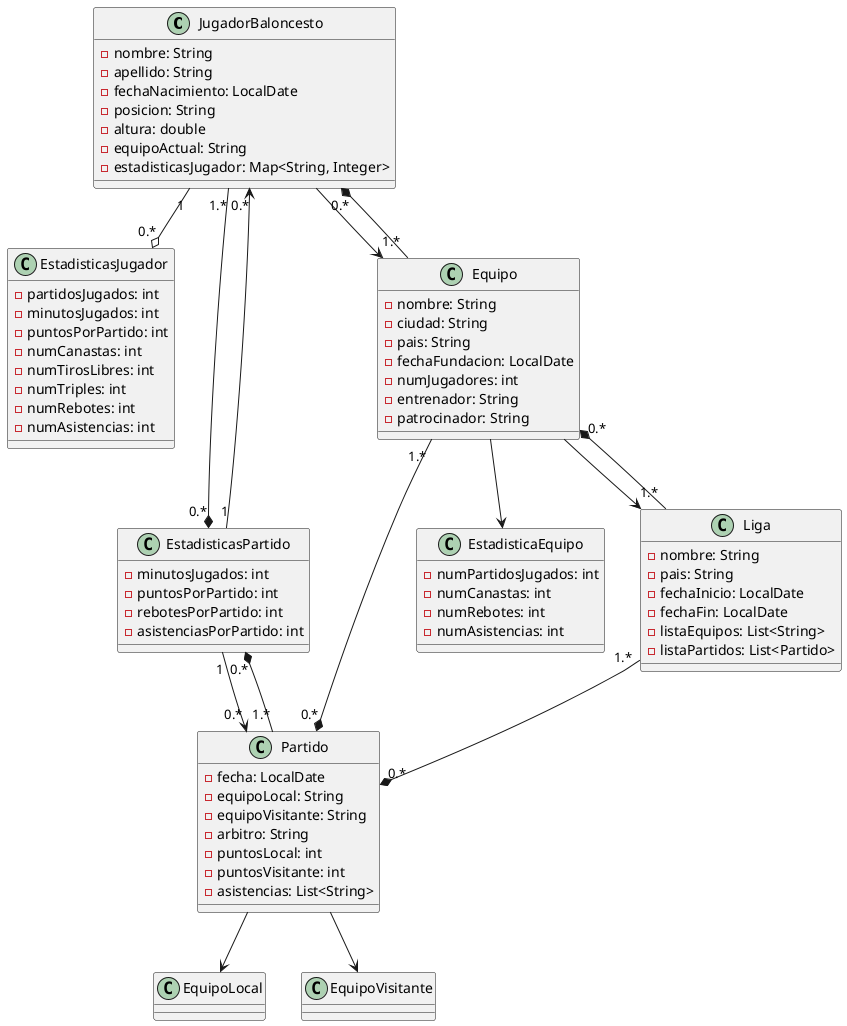 @startuml
'https://plantuml.com/class-diagram

class JugadorBaloncesto{

    - nombre: String
    - apellido: String
    - fechaNacimiento: LocalDate
    - posicion: String
    - altura: double
    - equipoActual: String
    - estadisticasJugador: Map<String, Integer>

    }
class EstadisticasJugador {

    - partidosJugados: int
    - minutosJugados: int
    - puntosPorPartido: int
    - numCanastas: int
    - numTirosLibres: int
    - numTriples: int
    - numRebotes: int
    - numAsistencias: int

}

class Partido {

    - fecha: LocalDate
    - equipoLocal: String
    - equipoVisitante: String
    - arbitro: String
    - puntosLocal: int
    - puntosVisitante: int
    - asistencias: List<String>

}
class EstadisticasPartido {

    - minutosJugados: int
    - puntosPorPartido: int
    - rebotesPorPartido: int
    - asistenciasPorPartido: int

}

class Equipo {

    - nombre: String
    - ciudad: String
    - pais: String
    - fechaFundacion: LocalDate
    - numJugadores: int
    - entrenador: String
    - patrocinador: String

    }
class EstadisticaEquipo {

    - numPartidosJugados: int
    - numCanastas: int
    - numRebotes: int
    - numAsistencias: int

}

class Liga {

   - nombre: String
   - pais: String
   - fechaInicio: LocalDate
   - fechaFin: LocalDate
   - listaEquipos: List<String>
   - listaPartidos: List<Partido>

}

JugadorBaloncesto --> Equipo
JugadorBaloncesto "1.*" --* "0.*" EstadisticasPartido
JugadorBaloncesto "1" --o "0.*" EstadisticasJugador

Equipo "1.*" --* "0.*" JugadorBaloncesto
Equipo "1.*" --* "0.*" Partido
Equipo  --> Liga
Equipo --> EstadisticaEquipo

Partido --> EquipoLocal
Partido --> EquipoVisitante
Partido "1.*" --* "0.*" EstadisticasPartido

Liga  "1.*" --* "0.*" Equipo
Liga "1.*" --* "0.*" Partido

EstadisticasPartido "1" --> "0.*" JugadorBaloncesto
EstadisticasPartido "1" --> "0.*" Partido

@enduml